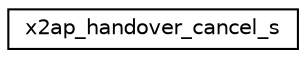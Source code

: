 digraph "Graphical Class Hierarchy"
{
 // LATEX_PDF_SIZE
  edge [fontname="Helvetica",fontsize="10",labelfontname="Helvetica",labelfontsize="10"];
  node [fontname="Helvetica",fontsize="10",shape=record];
  rankdir="LR";
  Node0 [label="x2ap_handover_cancel_s",height=0.2,width=0.4,color="black", fillcolor="white", style="filled",URL="$structx2ap__handover__cancel__s.html",tooltip=" "];
}
